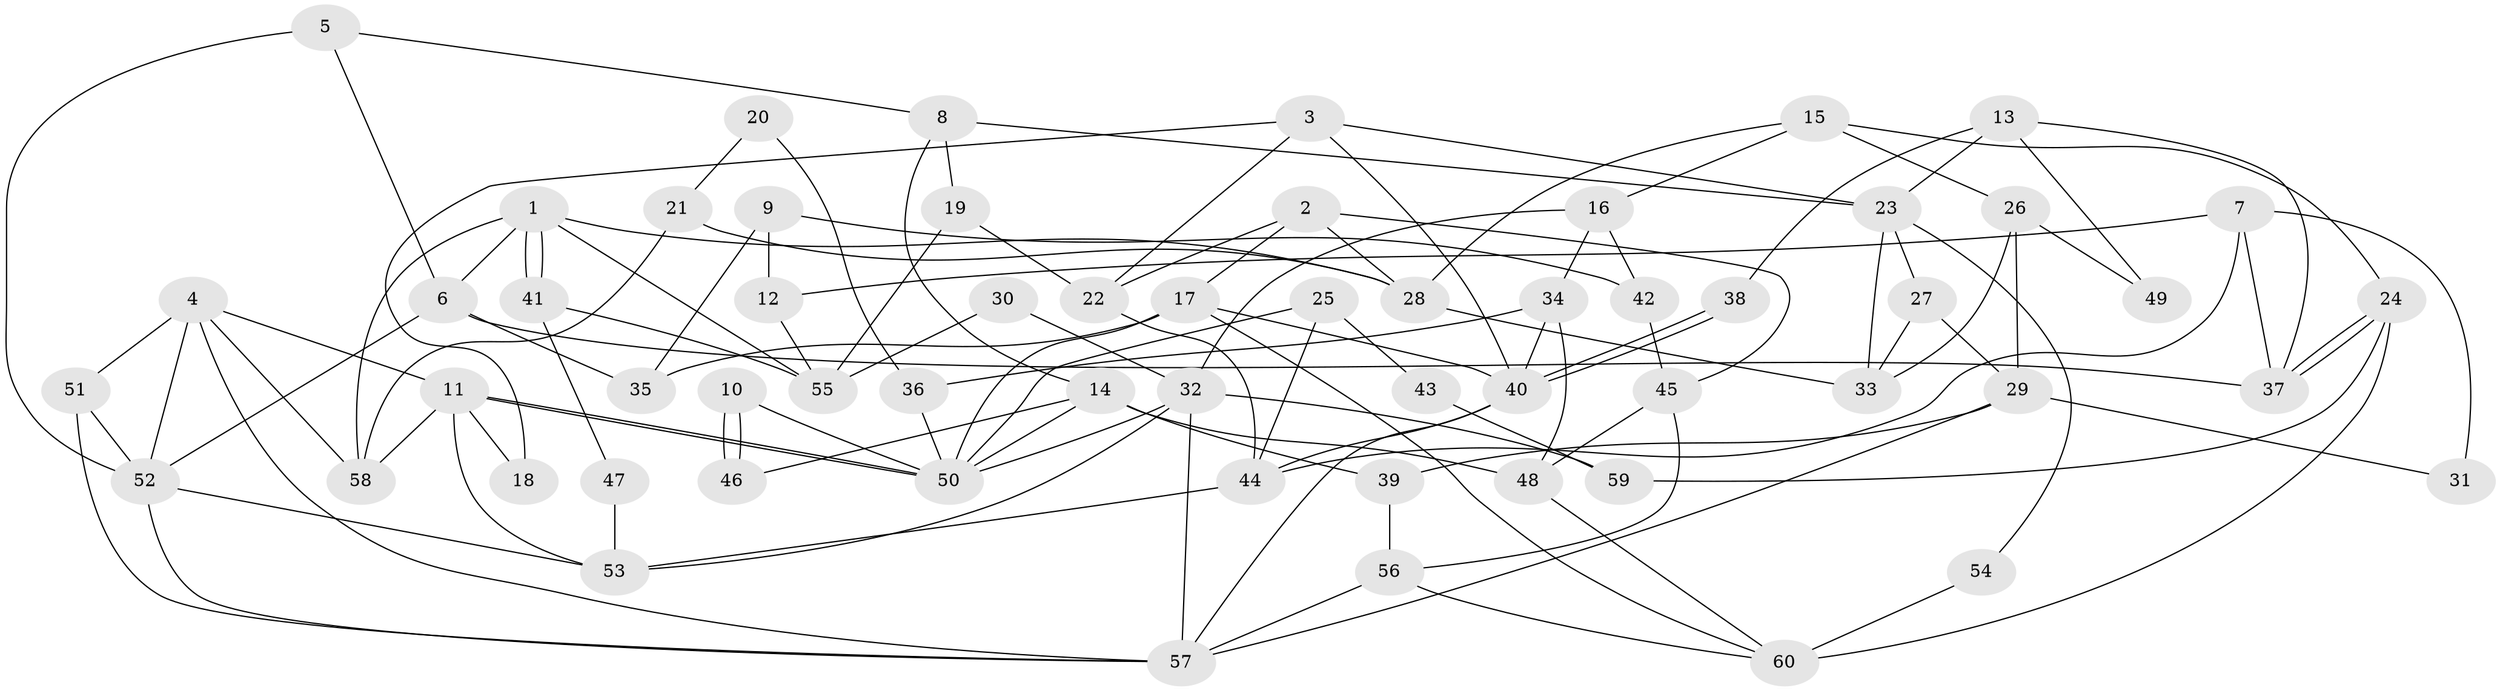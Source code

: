 // Generated by graph-tools (version 1.1) at 2025/35/03/09/25 02:35:58]
// undirected, 60 vertices, 120 edges
graph export_dot {
graph [start="1"]
  node [color=gray90,style=filled];
  1;
  2;
  3;
  4;
  5;
  6;
  7;
  8;
  9;
  10;
  11;
  12;
  13;
  14;
  15;
  16;
  17;
  18;
  19;
  20;
  21;
  22;
  23;
  24;
  25;
  26;
  27;
  28;
  29;
  30;
  31;
  32;
  33;
  34;
  35;
  36;
  37;
  38;
  39;
  40;
  41;
  42;
  43;
  44;
  45;
  46;
  47;
  48;
  49;
  50;
  51;
  52;
  53;
  54;
  55;
  56;
  57;
  58;
  59;
  60;
  1 -- 41;
  1 -- 41;
  1 -- 58;
  1 -- 6;
  1 -- 28;
  1 -- 55;
  2 -- 28;
  2 -- 45;
  2 -- 17;
  2 -- 22;
  3 -- 22;
  3 -- 40;
  3 -- 18;
  3 -- 23;
  4 -- 57;
  4 -- 51;
  4 -- 11;
  4 -- 52;
  4 -- 58;
  5 -- 52;
  5 -- 6;
  5 -- 8;
  6 -- 52;
  6 -- 35;
  6 -- 37;
  7 -- 44;
  7 -- 37;
  7 -- 12;
  7 -- 31;
  8 -- 23;
  8 -- 14;
  8 -- 19;
  9 -- 12;
  9 -- 35;
  9 -- 42;
  10 -- 46;
  10 -- 46;
  10 -- 50;
  11 -- 50;
  11 -- 50;
  11 -- 18;
  11 -- 53;
  11 -- 58;
  12 -- 55;
  13 -- 37;
  13 -- 23;
  13 -- 38;
  13 -- 49;
  14 -- 50;
  14 -- 39;
  14 -- 46;
  14 -- 48;
  15 -- 24;
  15 -- 26;
  15 -- 16;
  15 -- 28;
  16 -- 32;
  16 -- 34;
  16 -- 42;
  17 -- 40;
  17 -- 35;
  17 -- 50;
  17 -- 60;
  19 -- 22;
  19 -- 55;
  20 -- 21;
  20 -- 36;
  21 -- 28;
  21 -- 58;
  22 -- 44;
  23 -- 33;
  23 -- 27;
  23 -- 54;
  24 -- 37;
  24 -- 37;
  24 -- 60;
  24 -- 59;
  25 -- 44;
  25 -- 50;
  25 -- 43;
  26 -- 29;
  26 -- 33;
  26 -- 49;
  27 -- 29;
  27 -- 33;
  28 -- 33;
  29 -- 39;
  29 -- 57;
  29 -- 31;
  30 -- 55;
  30 -- 32;
  32 -- 50;
  32 -- 57;
  32 -- 53;
  32 -- 59;
  34 -- 40;
  34 -- 36;
  34 -- 48;
  36 -- 50;
  38 -- 40;
  38 -- 40;
  39 -- 56;
  40 -- 57;
  40 -- 44;
  41 -- 55;
  41 -- 47;
  42 -- 45;
  43 -- 59;
  44 -- 53;
  45 -- 48;
  45 -- 56;
  47 -- 53;
  48 -- 60;
  51 -- 52;
  51 -- 57;
  52 -- 53;
  52 -- 57;
  54 -- 60;
  56 -- 60;
  56 -- 57;
}
